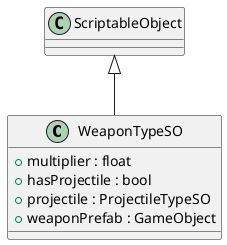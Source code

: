 @startuml
class WeaponTypeSO {
    + multiplier : float
    + hasProjectile : bool
    + projectile : ProjectileTypeSO
    + weaponPrefab : GameObject
}
ScriptableObject <|-- WeaponTypeSO
@enduml
